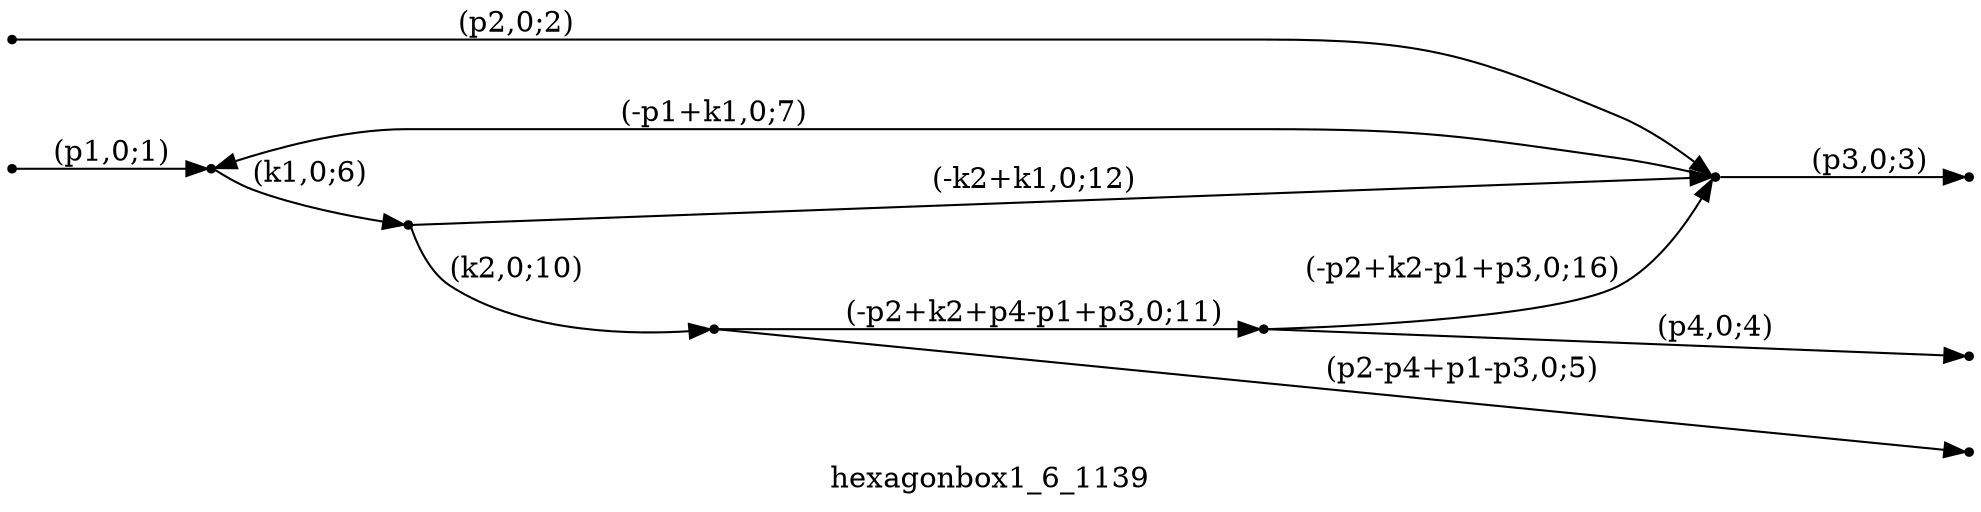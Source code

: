digraph hexagonbox1_6_1139 {
  label="hexagonbox1_6_1139";
  rankdir="LR";
  subgraph edges {
    -1 -> 2 [label="(p1,0;1)"];
    -2 -> 5 [label="(p2,0;2)"];
    5 -> -3 [label="(p3,0;3)"];
    4 -> -4 [label="(p4,0;4)"];
    1 -> -5 [label="(p2-p4+p1-p3,0;5)"];
    2 -> 3 [label="(k1,0;6)"];
    5 -> 2 [label="(-p1+k1,0;7)"];
    3 -> 1 [label="(k2,0;10)"];
    1 -> 4 [label="(-p2+k2+p4-p1+p3,0;11)"];
    3 -> 5 [label="(-k2+k1,0;12)"];
    4 -> 5 [label="(-p2+k2-p1+p3,0;16)"];
  }
  subgraph incoming { rank="source"; -1; -2; }
  subgraph outgoing { rank="sink"; -3; -4; -5; }
-5 [shape=point];
-4 [shape=point];
-3 [shape=point];
-2 [shape=point];
-1 [shape=point];
1 [shape=point];
2 [shape=point];
3 [shape=point];
4 [shape=point];
5 [shape=point];
}

